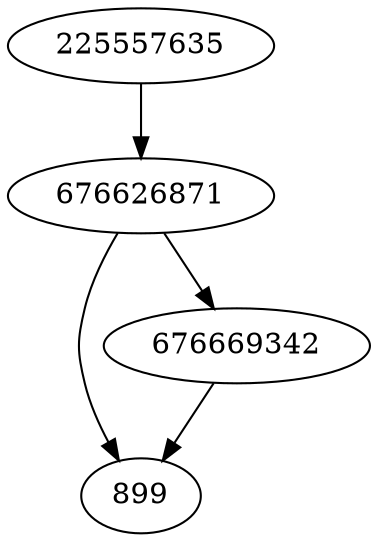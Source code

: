 strict digraph  {
225557635;
899;
676669342;
676626871;
225557635 -> 676626871;
676669342 -> 899;
676626871 -> 899;
676626871 -> 676669342;
}
